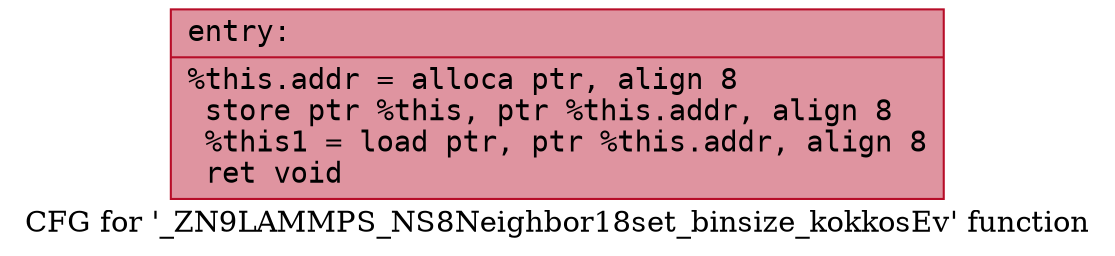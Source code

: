digraph "CFG for '_ZN9LAMMPS_NS8Neighbor18set_binsize_kokkosEv' function" {
	label="CFG for '_ZN9LAMMPS_NS8Neighbor18set_binsize_kokkosEv' function";

	Node0x5563be147ae0 [shape=record,color="#b70d28ff", style=filled, fillcolor="#b70d2870" fontname="Courier",label="{entry:\l|  %this.addr = alloca ptr, align 8\l  store ptr %this, ptr %this.addr, align 8\l  %this1 = load ptr, ptr %this.addr, align 8\l  ret void\l}"];
}
